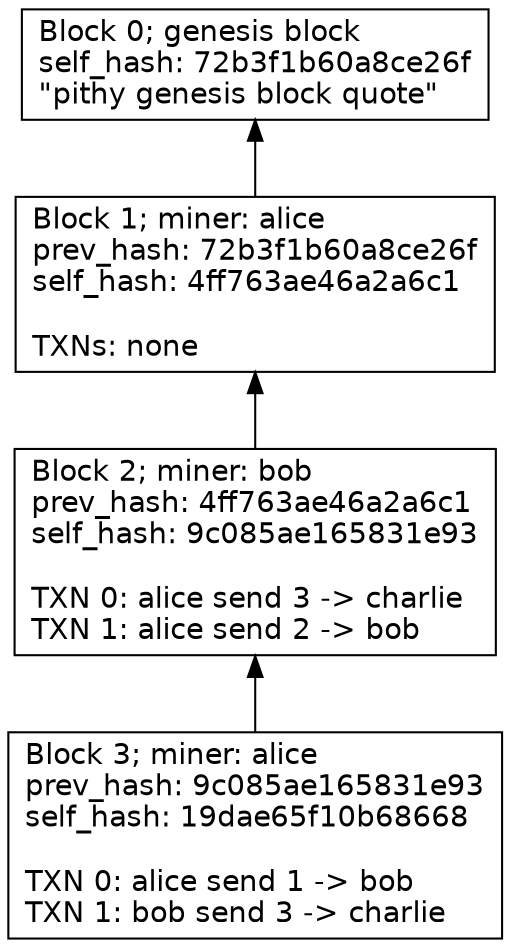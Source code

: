 digraph A {
graph [fontname = "Helvetica"];
node [fontname = "Helvetica",shape=record];
edge [fontname = "Helvetica"];

rankdir="BT";

block_0 [label="Block 0; genesis block\lself_hash: 72b3f1b60a8ce26f\l\"pithy genesis block quote\"\l", labeljust=l];

block_1 [label="Block 1; miner: alice\lprev_hash: 72b3f1b60a8ce26f\lself_hash: 4ff763ae46a2a6c1\l\lTXNs: none\l", labeljust=l];

block_2 [label="Block 2; miner: bob\lprev_hash: 4ff763ae46a2a6c1\lself_hash: 9c085ae165831e93\l\lTXN 0: alice send 3 -\> charlie\lTXN 1: alice send 2 -\> bob\l", labeljust=l];

block_3 [label="Block 3; miner: alice\lprev_hash: 9c085ae165831e93\lself_hash: 19dae65f10b68668\l\lTXN 0: alice send 1 -\> bob\lTXN 1: bob send 3 -\> charlie\l", labeljust=l];

block_1 -> block_0;
block_2 -> block_1;
block_3 -> block_2;

/*

forcelabels=true;
labeljust=l;
rankdir="TB";

// each account timeline header node
alice_0 [label="Alice",shape=circle,width=1,pos="0,0.75!",color=black,fontcolor=white,style=filled,fillcolor=black];
erc20_0 [label="ERC20",shape=circle,width=1,pos="3,0.75!",color=black,fontcolor=white,style=filled,fillcolor=black];
dex_0 [label="DEX",shape=circle,width=1,pos="6,0.75!",color=black,fontcolor=white,style=filled,fillcolor=black];

// timeline end nodes and vertical lines
alice_end [label="12",pos="0,-3.5!",width=0.2,style=invis];
alice_0 -> alice_end [arrowhead=none];
erc20_end [label="12",pos="3,-3.5!",width=0.2,style=invis];
erc20_0 -> erc20_end [arrowhead=none];
dex_end [label="12",pos="6,-3.5!",width=0.2,style=invis];
dex_0 -> dex_end [arrowhead=none];

// visible timeline nodes
alice_a [label="1",pos="0,-0.5!"];
alice_b [label="2",pos="0,-1.0!"];
alice_c [label="1",pos="0,-1.5!"];
alice_d [label="2",pos="0,-2.0!"];
alice_e [label="3",pos="0,-2.5!"];
alice_f [label="4",pos="0,-3.0!"];
alice_g [label="5",pos="0,-3.5!"];
alice_h [label="6",pos="0,-4.0!"];
alice_i [label="7",pos="0,-4.5!"];
alice_j [label="8",pos="0,-5.0!"];

erc20_a [label="1",pos="3,-0.5!"];
erc20_b [label="2",pos="3,-1.0!"];
erc20_c [label="1",pos="3,-1.5!"];
erc20_d [label="2",pos="3,-2.0!"];
erc20_e [label="3",pos="3,-2.5!"];
erc20_f [label="4",pos="3,-3.0!"];
erc20_g [label="5",pos="3,-3.5!"];
erc20_h [label="6",pos="3,-4.0!"];
erc20_i [label="7",pos="3,-4.5!"];
erc20_j [label="8",pos="3,-5.0!"];

dex_a [label="1",pos="6,-0.5!"];
dex_b [label="2",pos="6,-1.0!"];
dex_c [label="1",pos="6,-1.5!"];
dex_d [label="2",pos="6,-2.0!"];
dex_e [label="3",pos="6,-2.5!"];
dex_f [label="4",pos="6,-3.0!"];
dex_g [label="5",pos="6,-3.5!"];
dex_h [label="6",pos="6,-4.0!"];
dex_i [label="7",pos="6,-4.5!"];
dex_j [label="8",pos="6,-5.0!"];


// function calls
alice_a -> erc20_a [label="approve()"];
erc20_b -> alice_b [label="(confirmation)"];
alice_c -> dex_c [label="createPool() w/ETH"];
dex_d -> erc20_d [label="transferFrom()",style=dashed];
erc20_e -> dex_e [label="(confirmation)",style=dashed];
dex_f -> alice_f [label="(confirmation)"];
*/
}
